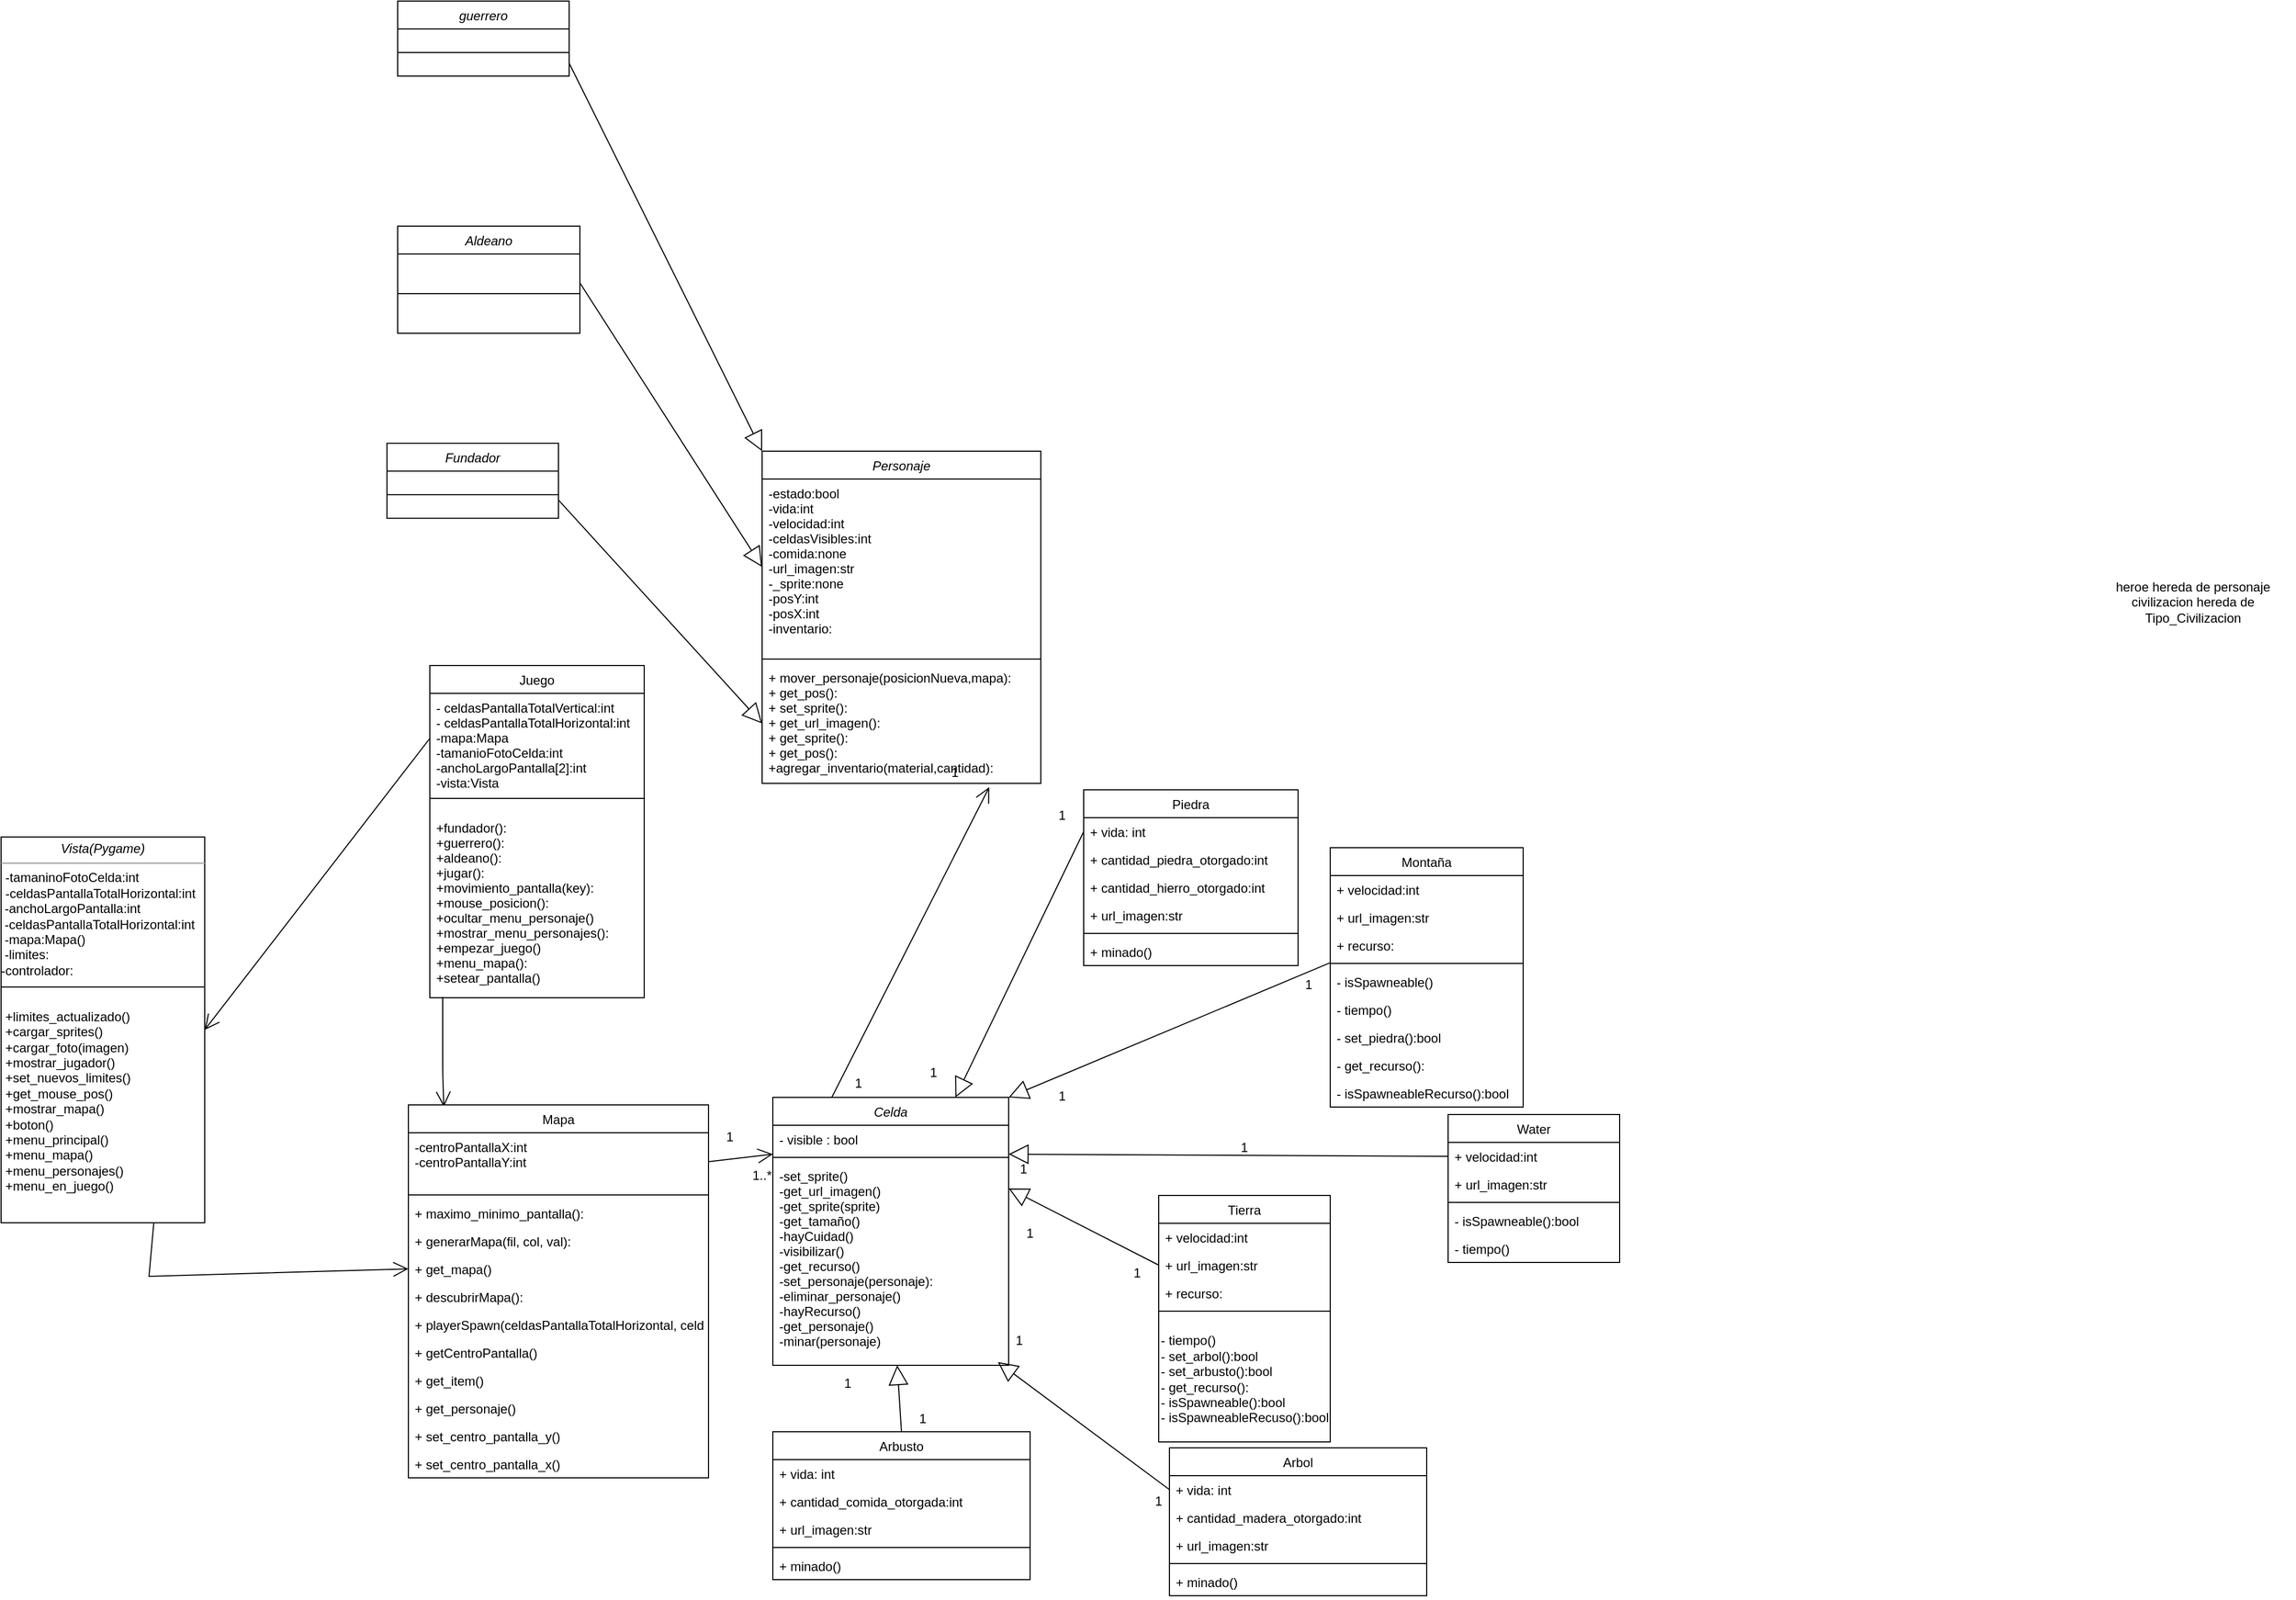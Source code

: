 <mxfile version="15.7.3" type="google"><diagram id="8JJDiIyHjLy-NNhQk0Iq" name="Page-1"><mxGraphModel dx="2563" dy="2133" grid="1" gridSize="10" guides="1" tooltips="1" connect="1" arrows="1" fold="1" page="1" pageScale="1" pageWidth="827" pageHeight="1169" math="0" shadow="0"><root><mxCell id="0"/><mxCell id="1" parent="0"/><mxCell id="Bsz2mE-iyqByEWqwgXkS-1" value="Juego" style="swimlane;fontStyle=0;align=center;verticalAlign=top;childLayout=stackLayout;horizontal=1;startSize=26;horizontalStack=0;resizeParent=1;resizeParentMax=0;resizeLast=0;collapsible=1;marginBottom=0;" parent="1" vertex="1"><mxGeometry x="-160" y="-10" width="200" height="310" as="geometry"/></mxCell><mxCell id="Bsz2mE-iyqByEWqwgXkS-2" value="- celdasPantallaTotalVertical:int&#10;- celdasPantallaTotalHorizontal:int&#10;-mapa:Mapa&#10;-tamanioFotoCelda:int&#10;-anchoLargoPantalla[2]:int&#10;-vista:Vista" style="text;strokeColor=none;fillColor=none;align=left;verticalAlign=top;spacingLeft=4;spacingRight=4;overflow=hidden;rotatable=0;points=[[0,0.5],[1,0.5]];portConstraint=eastwest;" parent="Bsz2mE-iyqByEWqwgXkS-1" vertex="1"><mxGeometry y="26" width="200" height="84" as="geometry"/></mxCell><mxCell id="Bsz2mE-iyqByEWqwgXkS-3" value="" style="line;strokeWidth=1;fillColor=none;align=left;verticalAlign=middle;spacingTop=-1;spacingLeft=3;spacingRight=3;rotatable=0;labelPosition=right;points=[];portConstraint=eastwest;" parent="Bsz2mE-iyqByEWqwgXkS-1" vertex="1"><mxGeometry y="110" width="200" height="28" as="geometry"/></mxCell><mxCell id="hgt76sWnVwrx15BT-1CC-37" value="+fundador():&#10;+guerrero():&#10;+aldeano():&#10;+jugar():&#10;+movimiento_pantalla(key):&#10;+mouse_posicion():&#10;+ocultar_menu_personaje()&#10;+mostrar_menu_personajes():&#10;+empezar_juego()&#10;+menu_mapa():&#10;+setear_pantalla()&#10;" style="text;strokeColor=none;fillColor=none;align=left;verticalAlign=top;spacingLeft=4;spacingRight=4;overflow=hidden;rotatable=0;points=[[0,0.5],[1,0.5]];portConstraint=eastwest;" parent="Bsz2mE-iyqByEWqwgXkS-1" vertex="1"><mxGeometry y="138" width="200" height="172" as="geometry"/></mxCell><mxCell id="Bsz2mE-iyqByEWqwgXkS-30" value="heroe hereda de personaje&lt;br&gt;civilizacion hereda de Tipo_Civilizacion" style="text;html=1;strokeColor=none;fillColor=none;align=center;verticalAlign=middle;whiteSpace=wrap;rounded=0;rotation=0;" parent="1" vertex="1"><mxGeometry x="1389.77" y="-217.4" width="190.23" height="297.4" as="geometry"/></mxCell><mxCell id="Bsz2mE-iyqByEWqwgXkS-31" value="Celda" style="swimlane;fontStyle=2;align=center;verticalAlign=top;childLayout=stackLayout;horizontal=1;startSize=26;horizontalStack=0;resizeParent=1;resizeParentMax=0;resizeLast=0;collapsible=1;marginBottom=0;" parent="1" vertex="1"><mxGeometry x="160" y="393" width="220" height="250" as="geometry"/></mxCell><mxCell id="_lwzMiE8aVbPXO3ZBVne-28" value="- visible : bool" style="text;strokeColor=none;fillColor=none;align=left;verticalAlign=top;spacingLeft=4;spacingRight=4;overflow=hidden;rotatable=0;points=[[0,0.5],[1,0.5]];portConstraint=eastwest;" parent="Bsz2mE-iyqByEWqwgXkS-31" vertex="1"><mxGeometry y="26" width="220" height="26" as="geometry"/></mxCell><mxCell id="Bsz2mE-iyqByEWqwgXkS-33" value="" style="line;strokeWidth=1;fillColor=none;align=left;verticalAlign=middle;spacingTop=-1;spacingLeft=3;spacingRight=3;rotatable=0;labelPosition=right;points=[];portConstraint=eastwest;" parent="Bsz2mE-iyqByEWqwgXkS-31" vertex="1"><mxGeometry y="52" width="220" height="8" as="geometry"/></mxCell><mxCell id="_lwzMiE8aVbPXO3ZBVne-5" value="-set_sprite()&#10;-get_url_imagen()&#10;-get_sprite(sprite)&#10;-get_tamaño()&#10;-hayCuidad()&#10;-visibilizar()&#10;-get_recurso()&#10;-set_personaje(personaje):&#10;-eliminar_personaje()&#10;-hayRecurso()&#10;-get_personaje()&#10;-minar(personaje)" style="text;strokeColor=none;fillColor=none;align=left;verticalAlign=top;spacingLeft=4;spacingRight=4;overflow=hidden;rotatable=0;points=[[0,0.5],[1,0.5]];portConstraint=eastwest;" parent="Bsz2mE-iyqByEWqwgXkS-31" vertex="1"><mxGeometry y="60" width="220" height="190" as="geometry"/></mxCell><mxCell id="rQCdPEI0_QHbPo6-V2n5-1" value="" style="endArrow=block;endSize=16;endFill=0;html=1;exitX=0;exitY=0.5;exitDx=0;exitDy=0;" parent="1" source="Bsz2mE-iyqByEWqwgXkS-36" target="Bsz2mE-iyqByEWqwgXkS-31" edge="1"><mxGeometry x="-1" y="-162" width="160" relative="1" as="geometry"><mxPoint x="410" y="312" as="sourcePoint"/><mxPoint x="570" y="312" as="targetPoint"/><mxPoint x="-150" y="-102" as="offset"/></mxGeometry></mxCell><mxCell id="rQCdPEI0_QHbPo6-V2n5-2" value="" style="endArrow=block;endSize=16;endFill=0;html=1;entryX=1;entryY=0.5;entryDx=0;entryDy=0;exitX=0;exitY=0.5;exitDx=0;exitDy=0;" parent="1" source="Bsz2mE-iyqByEWqwgXkS-41" edge="1"><mxGeometry x="-1" y="-162" width="160" relative="1" as="geometry"><mxPoint x="650.0" y="299.0" as="sourcePoint"/><mxPoint x="380" y="446" as="targetPoint"/><mxPoint x="-150" y="-102" as="offset"/></mxGeometry></mxCell><mxCell id="rQCdPEI0_QHbPo6-V2n5-3" value="" style="endArrow=block;endSize=16;endFill=0;html=1;entryX=1;entryY=0.5;entryDx=0;entryDy=0;exitX=0;exitY=0.5;exitDx=0;exitDy=0;" parent="1" source="Bsz2mE-iyqByEWqwgXkS-45" edge="1"><mxGeometry x="-1" y="-162" width="160" relative="1" as="geometry"><mxPoint x="660.0" y="309.0" as="sourcePoint"/><mxPoint x="380" y="478" as="targetPoint"/><mxPoint x="-150" y="-102" as="offset"/></mxGeometry></mxCell><mxCell id="rQCdPEI0_QHbPo6-V2n5-5" value="guerrero" style="swimlane;fontStyle=2;align=center;verticalAlign=top;childLayout=stackLayout;horizontal=1;startSize=26;horizontalStack=0;resizeParent=1;resizeParentMax=0;resizeLast=0;collapsible=1;marginBottom=0;" parent="1" vertex="1"><mxGeometry x="-190" y="-630" width="160" height="70" as="geometry"/></mxCell><mxCell id="rQCdPEI0_QHbPo6-V2n5-7" value="" style="line;strokeWidth=1;fillColor=none;align=left;verticalAlign=middle;spacingTop=-1;spacingLeft=3;spacingRight=3;rotatable=0;labelPosition=right;points=[];portConstraint=eastwest;" parent="rQCdPEI0_QHbPo6-V2n5-5" vertex="1"><mxGeometry y="26" width="160" height="44" as="geometry"/></mxCell><mxCell id="rQCdPEI0_QHbPo6-V2n5-9" value="Aldeano" style="swimlane;fontStyle=2;align=center;verticalAlign=top;childLayout=stackLayout;horizontal=1;startSize=26;horizontalStack=0;resizeParent=1;resizeParentMax=0;resizeLast=0;collapsible=1;marginBottom=0;" parent="1" vertex="1"><mxGeometry x="-190" y="-420" width="170" height="100" as="geometry"/></mxCell><mxCell id="rQCdPEI0_QHbPo6-V2n5-11" value="" style="line;strokeWidth=1;fillColor=none;align=left;verticalAlign=middle;spacingTop=-1;spacingLeft=3;spacingRight=3;rotatable=0;labelPosition=right;points=[];portConstraint=eastwest;" parent="rQCdPEI0_QHbPo6-V2n5-9" vertex="1"><mxGeometry y="26" width="170" height="74" as="geometry"/></mxCell><mxCell id="rQCdPEI0_QHbPo6-V2n5-13" value="Fundador" style="swimlane;fontStyle=2;align=center;verticalAlign=top;childLayout=stackLayout;horizontal=1;startSize=26;horizontalStack=0;resizeParent=1;resizeParentMax=0;resizeLast=0;collapsible=1;marginBottom=0;" parent="1" vertex="1"><mxGeometry x="-200" y="-217.4" width="160" height="70" as="geometry"/></mxCell><mxCell id="rQCdPEI0_QHbPo6-V2n5-15" value="" style="line;strokeWidth=1;fillColor=none;align=left;verticalAlign=middle;spacingTop=-1;spacingLeft=3;spacingRight=3;rotatable=0;labelPosition=right;points=[];portConstraint=eastwest;" parent="rQCdPEI0_QHbPo6-V2n5-13" vertex="1"><mxGeometry y="26" width="160" height="44" as="geometry"/></mxCell><mxCell id="rQCdPEI0_QHbPo6-V2n5-17" value="" style="endArrow=block;endSize=16;endFill=0;html=1;entryX=0;entryY=0;entryDx=0;entryDy=0;exitX=1;exitY=0.5;exitDx=0;exitDy=0;" parent="1" target="Bsz2mE-iyqByEWqwgXkS-21" edge="1"><mxGeometry x="-1" y="-162" width="160" relative="1" as="geometry"><mxPoint x="-30" y="-572" as="sourcePoint"/><mxPoint x="40" y="-267.72" as="targetPoint"/><mxPoint x="-150" y="-102" as="offset"/></mxGeometry></mxCell><mxCell id="rQCdPEI0_QHbPo6-V2n5-18" value="" style="endArrow=block;endSize=16;endFill=0;html=1;entryX=0;entryY=0.5;entryDx=0;entryDy=0;exitX=1;exitY=0.5;exitDx=0;exitDy=0;" parent="1" target="Bsz2mE-iyqByEWqwgXkS-22" edge="1"><mxGeometry x="-1" y="-162" width="160" relative="1" as="geometry"><mxPoint x="-20" y="-367.0" as="sourcePoint"/><mxPoint x="50" y="-37.72" as="targetPoint"/><mxPoint x="-150" y="-102" as="offset"/></mxGeometry></mxCell><mxCell id="rQCdPEI0_QHbPo6-V2n5-19" value="" style="endArrow=block;endSize=16;endFill=0;html=1;entryX=0;entryY=0.5;entryDx=0;entryDy=0;exitX=1;exitY=0.5;exitDx=0;exitDy=0;" parent="1" target="Bsz2mE-iyqByEWqwgXkS-24" edge="1"><mxGeometry x="-1" y="-162" width="160" relative="1" as="geometry"><mxPoint x="-40" y="-164.4" as="sourcePoint"/><mxPoint x="-10" y="42.28" as="targetPoint"/><mxPoint x="-150" y="-102" as="offset"/></mxGeometry></mxCell><mxCell id="rQCdPEI0_QHbPo6-V2n5-36" value="" style="endArrow=open;endFill=1;endSize=12;html=1;entryX=0;entryY=0.5;entryDx=0;entryDy=0;exitX=1;exitY=0.5;exitDx=0;exitDy=0;" parent="1" source="Bsz2mE-iyqByEWqwgXkS-10" edge="1"><mxGeometry width="160" relative="1" as="geometry"><mxPoint x="410" y="570.5" as="sourcePoint"/><mxPoint x="160" y="446" as="targetPoint"/><Array as="points"/></mxGeometry></mxCell><mxCell id="hgt76sWnVwrx15BT-1CC-1" value="Arbol" style="swimlane;fontStyle=0;align=center;verticalAlign=top;childLayout=stackLayout;horizontal=1;startSize=26;horizontalStack=0;resizeParent=1;resizeParentMax=0;resizeLast=0;collapsible=1;marginBottom=0;" parent="1" vertex="1"><mxGeometry x="530" y="720" width="240" height="138" as="geometry"/></mxCell><mxCell id="hgt76sWnVwrx15BT-1CC-2" value="+ vida: int &#10;" style="text;strokeColor=none;fillColor=none;align=left;verticalAlign=top;spacingLeft=4;spacingRight=4;overflow=hidden;rotatable=0;points=[[0,0.5],[1,0.5]];portConstraint=eastwest;" parent="hgt76sWnVwrx15BT-1CC-1" vertex="1"><mxGeometry y="26" width="240" height="26" as="geometry"/></mxCell><mxCell id="Gjo76JLCiNaHRcwhv8Ey-14" value="+ cantidad_madera_otorgado:int&#10;" style="text;strokeColor=none;fillColor=none;align=left;verticalAlign=top;spacingLeft=4;spacingRight=4;overflow=hidden;rotatable=0;points=[[0,0.5],[1,0.5]];portConstraint=eastwest;" parent="hgt76sWnVwrx15BT-1CC-1" vertex="1"><mxGeometry y="52" width="240" height="26" as="geometry"/></mxCell><mxCell id="BMXEYmr8GAR5Oj0dmpGZ-5" value="+ url_imagen:str" style="text;strokeColor=none;fillColor=none;align=left;verticalAlign=top;spacingLeft=4;spacingRight=4;overflow=hidden;rotatable=0;points=[[0,0.5],[1,0.5]];portConstraint=eastwest;" parent="hgt76sWnVwrx15BT-1CC-1" vertex="1"><mxGeometry y="78" width="240" height="26" as="geometry"/></mxCell><mxCell id="hgt76sWnVwrx15BT-1CC-3" value="" style="line;strokeWidth=1;fillColor=none;align=left;verticalAlign=middle;spacingTop=-1;spacingLeft=3;spacingRight=3;rotatable=0;labelPosition=right;points=[];portConstraint=eastwest;" parent="hgt76sWnVwrx15BT-1CC-1" vertex="1"><mxGeometry y="104" width="240" height="8" as="geometry"/></mxCell><mxCell id="hgt76sWnVwrx15BT-1CC-4" value="+ minado()" style="text;strokeColor=none;fillColor=none;align=left;verticalAlign=top;spacingLeft=4;spacingRight=4;overflow=hidden;rotatable=0;points=[[0,0.5],[1,0.5]];portConstraint=eastwest;" parent="hgt76sWnVwrx15BT-1CC-1" vertex="1"><mxGeometry y="112" width="240" height="26" as="geometry"/></mxCell><mxCell id="hgt76sWnVwrx15BT-1CC-9" value="1" style="text;html=1;strokeColor=none;fillColor=none;align=center;verticalAlign=middle;whiteSpace=wrap;rounded=0;" parent="1" vertex="1"><mxGeometry x="100" y="420" width="40" height="20" as="geometry"/></mxCell><mxCell id="hgt76sWnVwrx15BT-1CC-10" value="1..*" style="text;html=1;strokeColor=none;fillColor=none;align=center;verticalAlign=middle;whiteSpace=wrap;rounded=0;" parent="1" vertex="1"><mxGeometry x="130" y="456" width="40" height="20" as="geometry"/></mxCell><mxCell id="hgt76sWnVwrx15BT-1CC-11" value="1" style="text;html=1;strokeColor=none;fillColor=none;align=center;verticalAlign=middle;whiteSpace=wrap;rounded=0;" parent="1" vertex="1"><mxGeometry x="480" y="547" width="40" height="20" as="geometry"/></mxCell><mxCell id="hgt76sWnVwrx15BT-1CC-12" value="1" style="text;html=1;strokeColor=none;fillColor=none;align=center;verticalAlign=middle;whiteSpace=wrap;rounded=0;" parent="1" vertex="1"><mxGeometry x="370" y="610" width="40" height="20" as="geometry"/></mxCell><mxCell id="hgt76sWnVwrx15BT-1CC-13" value="1" style="text;html=1;strokeColor=none;fillColor=none;align=center;verticalAlign=middle;whiteSpace=wrap;rounded=0;" parent="1" vertex="1"><mxGeometry x="374" y="450" width="40" height="20" as="geometry"/></mxCell><mxCell id="hgt76sWnVwrx15BT-1CC-14" value="1" style="text;html=1;strokeColor=none;fillColor=none;align=center;verticalAlign=middle;whiteSpace=wrap;rounded=0;" parent="1" vertex="1"><mxGeometry x="580" y="430" width="40" height="20" as="geometry"/></mxCell><mxCell id="hgt76sWnVwrx15BT-1CC-16" value="1" style="text;html=1;strokeColor=none;fillColor=none;align=center;verticalAlign=middle;whiteSpace=wrap;rounded=0;rotation=0;" parent="1" vertex="1"><mxGeometry x="290" y="360" width="40" height="20" as="geometry"/></mxCell><mxCell id="hgt76sWnVwrx15BT-1CC-17" value="1" style="text;html=1;strokeColor=none;fillColor=none;align=center;verticalAlign=middle;whiteSpace=wrap;rounded=0;" parent="1" vertex="1"><mxGeometry x="410" y="120" width="40" height="20" as="geometry"/></mxCell><mxCell id="hgt76sWnVwrx15BT-1CC-22" style="rounded=0;orthogonalLoop=1;jettySize=auto;html=1;exitX=0;exitY=0.5;exitDx=0;exitDy=0;endArrow=block;endFill=0;endSize=16;" parent="1" source="hgt76sWnVwrx15BT-1CC-2" edge="1"><mxGeometry relative="1" as="geometry"><mxPoint x="370" y="640" as="targetPoint"/></mxGeometry></mxCell><mxCell id="hgt76sWnVwrx15BT-1CC-23" value="1" style="text;html=1;strokeColor=none;fillColor=none;align=center;verticalAlign=middle;whiteSpace=wrap;rounded=0;" parent="1" vertex="1"><mxGeometry x="380" y="510" width="40" height="20" as="geometry"/></mxCell><mxCell id="hgt76sWnVwrx15BT-1CC-24" value="1" style="text;html=1;strokeColor=none;fillColor=none;align=center;verticalAlign=middle;whiteSpace=wrap;rounded=0;" parent="1" vertex="1"><mxGeometry x="500" y="760" width="40" height="20" as="geometry"/></mxCell><mxCell id="_lwzMiE8aVbPXO3ZBVne-7" value="Arbusto" style="swimlane;fontStyle=0;align=center;verticalAlign=top;childLayout=stackLayout;horizontal=1;startSize=26;horizontalStack=0;resizeParent=1;resizeParentMax=0;resizeLast=0;collapsible=1;marginBottom=0;" parent="1" vertex="1"><mxGeometry x="160" y="705" width="240" height="138" as="geometry"/></mxCell><mxCell id="_lwzMiE8aVbPXO3ZBVne-8" value="+ vida: int &#10;" style="text;strokeColor=none;fillColor=none;align=left;verticalAlign=top;spacingLeft=4;spacingRight=4;overflow=hidden;rotatable=0;points=[[0,0.5],[1,0.5]];portConstraint=eastwest;" parent="_lwzMiE8aVbPXO3ZBVne-7" vertex="1"><mxGeometry y="26" width="240" height="26" as="geometry"/></mxCell><mxCell id="Gjo76JLCiNaHRcwhv8Ey-13" value="+ cantidad_comida_otorgada:int&#10;" style="text;strokeColor=none;fillColor=none;align=left;verticalAlign=top;spacingLeft=4;spacingRight=4;overflow=hidden;rotatable=0;points=[[0,0.5],[1,0.5]];portConstraint=eastwest;" parent="_lwzMiE8aVbPXO3ZBVne-7" vertex="1"><mxGeometry y="52" width="240" height="26" as="geometry"/></mxCell><mxCell id="_lwzMiE8aVbPXO3ZBVne-13" value="+ url_imagen:str" style="text;strokeColor=none;fillColor=none;align=left;verticalAlign=top;spacingLeft=4;spacingRight=4;overflow=hidden;rotatable=0;points=[[0,0.5],[1,0.5]];portConstraint=eastwest;" parent="_lwzMiE8aVbPXO3ZBVne-7" vertex="1"><mxGeometry y="78" width="240" height="26" as="geometry"/></mxCell><mxCell id="_lwzMiE8aVbPXO3ZBVne-11" value="" style="line;strokeWidth=1;fillColor=none;align=left;verticalAlign=middle;spacingTop=-1;spacingLeft=3;spacingRight=3;rotatable=0;labelPosition=right;points=[];portConstraint=eastwest;" parent="_lwzMiE8aVbPXO3ZBVne-7" vertex="1"><mxGeometry y="104" width="240" height="8" as="geometry"/></mxCell><mxCell id="_lwzMiE8aVbPXO3ZBVne-12" value="+ minado()" style="text;strokeColor=none;fillColor=none;align=left;verticalAlign=top;spacingLeft=4;spacingRight=4;overflow=hidden;rotatable=0;points=[[0,0.5],[1,0.5]];portConstraint=eastwest;" parent="_lwzMiE8aVbPXO3ZBVne-7" vertex="1"><mxGeometry y="112" width="240" height="26" as="geometry"/></mxCell><mxCell id="_lwzMiE8aVbPXO3ZBVne-14" style="rounded=0;orthogonalLoop=1;jettySize=auto;html=1;exitX=0.5;exitY=0;exitDx=0;exitDy=0;endArrow=block;endFill=0;endSize=16;" parent="1" source="_lwzMiE8aVbPXO3ZBVne-7" target="_lwzMiE8aVbPXO3ZBVne-5" edge="1"><mxGeometry relative="1" as="geometry"><mxPoint x="460" y="732" as="sourcePoint"/><mxPoint x="264.94" y="643.32" as="targetPoint"/></mxGeometry></mxCell><mxCell id="_lwzMiE8aVbPXO3ZBVne-15" value="1" style="text;html=1;strokeColor=none;fillColor=none;align=center;verticalAlign=middle;whiteSpace=wrap;rounded=0;" parent="1" vertex="1"><mxGeometry x="280" y="683" width="40" height="20" as="geometry"/></mxCell><mxCell id="_lwzMiE8aVbPXO3ZBVne-16" value="1" style="text;html=1;strokeColor=none;fillColor=none;align=center;verticalAlign=middle;whiteSpace=wrap;rounded=0;" parent="1" vertex="1"><mxGeometry x="210" y="650" width="40" height="20" as="geometry"/></mxCell><mxCell id="2LC0q7_5kixP2BuEBBZu-1" value="&lt;p style=&quot;margin: 0px ; margin-top: 4px ; text-align: center&quot;&gt;&lt;i&gt;Vista(Pygame)&lt;/i&gt;&lt;/p&gt;&lt;hr size=&quot;1&quot;&gt;&lt;p style=&quot;margin: 0px ; margin-left: 4px&quot;&gt;&lt;span&gt;-tamaninoFotoCelda:int&lt;/span&gt;&lt;br&gt;&lt;/p&gt;&lt;p style=&quot;margin: 0px ; margin-left: 4px&quot;&gt;&lt;/p&gt;&lt;p style=&quot;margin: 0px ; margin-left: 4px&quot;&gt;-celdasPantallaTotalHorizontal:int&lt;/p&gt;&amp;nbsp;-anchoLargoPantalla:int&amp;nbsp;&lt;br&gt;&amp;nbsp;-celdasPantallaTotalHorizontal:int&lt;br&gt;&amp;nbsp;-mapa:Mapa()&lt;br&gt;&amp;nbsp;-limites:&lt;br&gt;-controlador:&lt;br&gt;&lt;p style=&quot;margin: 0px ; margin-left: 4px&quot;&gt;&lt;br&gt;&lt;/p&gt;&lt;p style=&quot;margin: 0px ; margin-left: 4px&quot;&gt;&lt;br&gt;&lt;/p&gt;&lt;p style=&quot;margin: 0px ; margin-left: 4px&quot;&gt;+limites_actualizado()&lt;/p&gt;&lt;p style=&quot;margin: 0px ; margin-left: 4px&quot;&gt;+cargar_sprites()&lt;/p&gt;&lt;p style=&quot;margin: 0px ; margin-left: 4px&quot;&gt;+cargar_foto(imagen)&lt;/p&gt;&lt;p style=&quot;margin: 0px ; margin-left: 4px&quot;&gt;+mostrar_jugador()&lt;/p&gt;&lt;p style=&quot;margin: 0px ; margin-left: 4px&quot;&gt;+set_nuevos_limites()&lt;/p&gt;&lt;p style=&quot;margin: 0px ; margin-left: 4px&quot;&gt;+get_mouse_pos()&lt;/p&gt;&lt;p style=&quot;margin: 0px ; margin-left: 4px&quot;&gt;+mostrar_mapa()&lt;/p&gt;&lt;p style=&quot;margin: 0px ; margin-left: 4px&quot;&gt;+boton()&lt;/p&gt;&lt;p style=&quot;margin: 0px ; margin-left: 4px&quot;&gt;+menu_principal()&lt;/p&gt;&lt;p style=&quot;margin: 0px ; margin-left: 4px&quot;&gt;+menu_mapa()&lt;/p&gt;&lt;p style=&quot;margin: 0px ; margin-left: 4px&quot;&gt;+menu_personajes()&lt;/p&gt;&lt;p style=&quot;margin: 0px ; margin-left: 4px&quot;&gt;+menu_en_juego()&lt;/p&gt;&lt;p style=&quot;margin: 0px ; margin-left: 4px&quot;&gt;&lt;br&gt;&lt;/p&gt;" style="verticalAlign=top;align=left;overflow=fill;fontSize=12;fontFamily=Helvetica;html=1;" parent="1" vertex="1"><mxGeometry x="-560" y="150" width="190" height="360" as="geometry"/></mxCell><mxCell id="2LC0q7_5kixP2BuEBBZu-6" value="" style="endArrow=open;endFill=1;endSize=12;html=1;exitX=0.06;exitY=0.996;exitDx=0;exitDy=0;exitPerimeter=0;entryX=0.118;entryY=0.005;entryDx=0;entryDy=0;entryPerimeter=0;" parent="1" source="hgt76sWnVwrx15BT-1CC-37" target="Bsz2mE-iyqByEWqwgXkS-9" edge="1"><mxGeometry width="160" relative="1" as="geometry"><mxPoint x="-90" y="410" as="sourcePoint"/><mxPoint x="50" y="370" as="targetPoint"/><Array as="points"><mxPoint x="-148" y="340"/><mxPoint x="-148" y="370"/></Array></mxGeometry></mxCell><mxCell id="2LC0q7_5kixP2BuEBBZu-8" value="" style="endArrow=open;endFill=1;endSize=12;html=1;rounded=0;entryX=0;entryY=0.5;entryDx=0;entryDy=0;exitX=0.75;exitY=1;exitDx=0;exitDy=0;" parent="1" source="2LC0q7_5kixP2BuEBBZu-1" target="_lwzMiE8aVbPXO3ZBVne-4" edge="1"><mxGeometry width="160" relative="1" as="geometry"><mxPoint x="-300" y="505.57" as="sourcePoint"/><mxPoint x="-140" y="505.57" as="targetPoint"/><Array as="points"><mxPoint x="-422" y="560"/></Array></mxGeometry></mxCell><mxCell id="2LC0q7_5kixP2BuEBBZu-9" value="" style="endArrow=open;endFill=1;endSize=12;html=1;rounded=0;entryX=1;entryY=0.5;entryDx=0;entryDy=0;exitX=0;exitY=0.5;exitDx=0;exitDy=0;" parent="1" source="Bsz2mE-iyqByEWqwgXkS-2" target="2LC0q7_5kixP2BuEBBZu-1" edge="1"><mxGeometry width="160" relative="1" as="geometry"><mxPoint x="-270" y="330" as="sourcePoint"/><mxPoint x="-110" y="330" as="targetPoint"/></mxGeometry></mxCell><mxCell id="6xVk7G8SpVwZ4tFir-iG-1" value="" style="line;strokeWidth=1;fillColor=none;align=left;verticalAlign=middle;spacingTop=-1;spacingLeft=3;spacingRight=3;rotatable=0;labelPosition=right;points=[];portConstraint=eastwest;" parent="1" vertex="1"><mxGeometry x="-560" y="250" width="190" height="80" as="geometry"/></mxCell><mxCell id="Gjo76JLCiNaHRcwhv8Ey-3" value="" style="endArrow=block;endSize=16;endFill=0;html=1;entryX=1;entryY=0;entryDx=0;entryDy=0;exitX=-0.003;exitY=1.138;exitDx=0;exitDy=0;exitPerimeter=0;" parent="1" source="Gjo76JLCiNaHRcwhv8Ey-16" target="Bsz2mE-iyqByEWqwgXkS-31" edge="1"><mxGeometry x="-1" y="-162" width="160" relative="1" as="geometry"><mxPoint x="450.0" y="239" as="sourcePoint"/><mxPoint x="390.0" y="441.5" as="targetPoint"/><mxPoint x="-150" y="-102" as="offset"/></mxGeometry></mxCell><mxCell id="Gjo76JLCiNaHRcwhv8Ey-5" value="1" style="text;html=1;strokeColor=none;fillColor=none;align=center;verticalAlign=middle;whiteSpace=wrap;rounded=0;rotation=0;" parent="1" vertex="1"><mxGeometry x="410" y="382" width="40" height="20" as="geometry"/></mxCell><mxCell id="Gjo76JLCiNaHRcwhv8Ey-6" value="1" style="text;html=1;strokeColor=none;fillColor=none;align=center;verticalAlign=middle;whiteSpace=wrap;rounded=0;rotation=0;" parent="1" vertex="1"><mxGeometry x="640" y="278" width="40" height="20" as="geometry"/></mxCell><mxCell id="Bsz2mE-iyqByEWqwgXkS-35" value="Piedra" style="swimlane;fontStyle=0;align=center;verticalAlign=top;childLayout=stackLayout;horizontal=1;startSize=26;horizontalStack=0;resizeParent=1;resizeParentMax=0;resizeLast=0;collapsible=1;marginBottom=0;" parent="1" vertex="1"><mxGeometry x="450" y="106" width="200" height="164" as="geometry"/></mxCell><mxCell id="Bsz2mE-iyqByEWqwgXkS-36" value="+ vida: int &#10;" style="text;strokeColor=none;fillColor=none;align=left;verticalAlign=top;spacingLeft=4;spacingRight=4;overflow=hidden;rotatable=0;points=[[0,0.5],[1,0.5]];portConstraint=eastwest;" parent="Bsz2mE-iyqByEWqwgXkS-35" vertex="1"><mxGeometry y="26" width="200" height="26" as="geometry"/></mxCell><mxCell id="_lwzMiE8aVbPXO3ZBVne-50" value="+ cantidad_piedra_otorgado:int" style="text;strokeColor=none;fillColor=none;align=left;verticalAlign=top;spacingLeft=4;spacingRight=4;overflow=hidden;rotatable=0;points=[[0,0.5],[1,0.5]];portConstraint=eastwest;" parent="Bsz2mE-iyqByEWqwgXkS-35" vertex="1"><mxGeometry y="52" width="200" height="26" as="geometry"/></mxCell><mxCell id="Gjo76JLCiNaHRcwhv8Ey-15" value="+ cantidad_hierro_otorgado:int" style="text;strokeColor=none;fillColor=none;align=left;verticalAlign=top;spacingLeft=4;spacingRight=4;overflow=hidden;rotatable=0;points=[[0,0.5],[1,0.5]];portConstraint=eastwest;" parent="Bsz2mE-iyqByEWqwgXkS-35" vertex="1"><mxGeometry y="78" width="200" height="26" as="geometry"/></mxCell><mxCell id="BMXEYmr8GAR5Oj0dmpGZ-6" value="+ url_imagen:str" style="text;strokeColor=none;fillColor=none;align=left;verticalAlign=top;spacingLeft=4;spacingRight=4;overflow=hidden;rotatable=0;points=[[0,0.5],[1,0.5]];portConstraint=eastwest;" parent="Bsz2mE-iyqByEWqwgXkS-35" vertex="1"><mxGeometry y="104" width="200" height="26" as="geometry"/></mxCell><mxCell id="Bsz2mE-iyqByEWqwgXkS-37" value="" style="line;strokeWidth=1;fillColor=none;align=left;verticalAlign=middle;spacingTop=-1;spacingLeft=3;spacingRight=3;rotatable=0;labelPosition=right;points=[];portConstraint=eastwest;" parent="Bsz2mE-iyqByEWqwgXkS-35" vertex="1"><mxGeometry y="130" width="200" height="8" as="geometry"/></mxCell><mxCell id="Bsz2mE-iyqByEWqwgXkS-38" value="+ minado()" style="text;strokeColor=none;fillColor=none;align=left;verticalAlign=top;spacingLeft=4;spacingRight=4;overflow=hidden;rotatable=0;points=[[0,0.5],[1,0.5]];portConstraint=eastwest;" parent="Bsz2mE-iyqByEWqwgXkS-35" vertex="1"><mxGeometry y="138" width="200" height="26" as="geometry"/></mxCell><mxCell id="Bsz2mE-iyqByEWqwgXkS-40" value="Water" style="swimlane;fontStyle=0;align=center;verticalAlign=top;childLayout=stackLayout;horizontal=1;startSize=26;horizontalStack=0;resizeParent=1;resizeParentMax=0;resizeLast=0;collapsible=1;marginBottom=0;" parent="1" vertex="1"><mxGeometry x="790" y="409" width="160" height="138" as="geometry"/></mxCell><mxCell id="Bsz2mE-iyqByEWqwgXkS-41" value="+ velocidad:int" style="text;strokeColor=none;fillColor=none;align=left;verticalAlign=top;spacingLeft=4;spacingRight=4;overflow=hidden;rotatable=0;points=[[0,0.5],[1,0.5]];portConstraint=eastwest;" parent="Bsz2mE-iyqByEWqwgXkS-40" vertex="1"><mxGeometry y="26" width="160" height="26" as="geometry"/></mxCell><mxCell id="Gjo76JLCiNaHRcwhv8Ey-1" value="+ url_imagen:str" style="text;strokeColor=none;fillColor=none;align=left;verticalAlign=top;spacingLeft=4;spacingRight=4;overflow=hidden;rotatable=0;points=[[0,0.5],[1,0.5]];portConstraint=eastwest;" parent="Bsz2mE-iyqByEWqwgXkS-40" vertex="1"><mxGeometry y="52" width="160" height="26" as="geometry"/></mxCell><mxCell id="Bsz2mE-iyqByEWqwgXkS-42" value="" style="line;strokeWidth=1;fillColor=none;align=left;verticalAlign=middle;spacingTop=-1;spacingLeft=3;spacingRight=3;rotatable=0;labelPosition=right;points=[];portConstraint=eastwest;" parent="Bsz2mE-iyqByEWqwgXkS-40" vertex="1"><mxGeometry y="78" width="160" height="8" as="geometry"/></mxCell><mxCell id="Gjo76JLCiNaHRcwhv8Ey-8" value="- isSpawneable():bool" style="text;strokeColor=none;fillColor=none;align=left;verticalAlign=top;spacingLeft=4;spacingRight=4;overflow=hidden;rotatable=0;points=[[0,0.5],[1,0.5]];portConstraint=eastwest;" parent="Bsz2mE-iyqByEWqwgXkS-40" vertex="1"><mxGeometry y="86" width="160" height="26" as="geometry"/></mxCell><mxCell id="Gjo76JLCiNaHRcwhv8Ey-9" value="- tiempo()" style="text;strokeColor=none;fillColor=none;align=left;verticalAlign=top;spacingLeft=4;spacingRight=4;overflow=hidden;rotatable=0;points=[[0,0.5],[1,0.5]];portConstraint=eastwest;" parent="Bsz2mE-iyqByEWqwgXkS-40" vertex="1"><mxGeometry y="112" width="160" height="26" as="geometry"/></mxCell><mxCell id="Bsz2mE-iyqByEWqwgXkS-44" value="Tierra" style="swimlane;fontStyle=0;align=center;verticalAlign=top;childLayout=stackLayout;horizontal=1;startSize=26;horizontalStack=0;resizeParent=1;resizeParentMax=0;resizeLast=0;collapsible=1;marginBottom=0;" parent="1" vertex="1"><mxGeometry x="520" y="484.5" width="160" height="230" as="geometry"/></mxCell><mxCell id="Gjo76JLCiNaHRcwhv8Ey-7" value="+ velocidad:int" style="text;strokeColor=none;fillColor=none;align=left;verticalAlign=top;spacingLeft=4;spacingRight=4;overflow=hidden;rotatable=0;points=[[0,0.5],[1,0.5]];portConstraint=eastwest;" parent="Bsz2mE-iyqByEWqwgXkS-44" vertex="1"><mxGeometry y="26" width="160" height="26" as="geometry"/></mxCell><mxCell id="Bsz2mE-iyqByEWqwgXkS-45" value="+ url_imagen:str" style="text;strokeColor=none;fillColor=none;align=left;verticalAlign=top;spacingLeft=4;spacingRight=4;overflow=hidden;rotatable=0;points=[[0,0.5],[1,0.5]];portConstraint=eastwest;" parent="Bsz2mE-iyqByEWqwgXkS-44" vertex="1"><mxGeometry y="52" width="160" height="26" as="geometry"/></mxCell><mxCell id="Gjo76JLCiNaHRcwhv8Ey-12" value="+ recurso:" style="text;strokeColor=none;fillColor=none;align=left;verticalAlign=top;spacingLeft=4;spacingRight=4;overflow=hidden;rotatable=0;points=[[0,0.5],[1,0.5]];portConstraint=eastwest;" parent="Bsz2mE-iyqByEWqwgXkS-44" vertex="1"><mxGeometry y="78" width="160" height="26" as="geometry"/></mxCell><mxCell id="Bsz2mE-iyqByEWqwgXkS-46" value="" style="line;strokeWidth=1;fillColor=none;align=left;verticalAlign=middle;spacingTop=-1;spacingLeft=3;spacingRight=3;rotatable=0;labelPosition=right;points=[];portConstraint=eastwest;" parent="Bsz2mE-iyqByEWqwgXkS-44" vertex="1"><mxGeometry y="104" width="160" height="8" as="geometry"/></mxCell><mxCell id="2LC0q7_5kixP2BuEBBZu-2" value="&lt;span&gt;- tiempo()&lt;br&gt;&lt;/span&gt;&lt;span&gt;- set_arbol():bool&lt;br&gt;- set_arbusto():bool&lt;br&gt;- get_recurso():&lt;br&gt;- isSpawneable():bool&lt;br&gt;- isSpawneableRecuso():bool&lt;br&gt;&lt;/span&gt;" style="text;html=1;strokeColor=none;fillColor=none;align=left;verticalAlign=middle;whiteSpace=wrap;rounded=0;" parent="Bsz2mE-iyqByEWqwgXkS-44" vertex="1"><mxGeometry y="112" width="160" height="118" as="geometry"/></mxCell><mxCell id="Bsz2mE-iyqByEWqwgXkS-21" value="Personaje" style="swimlane;fontStyle=2;align=center;verticalAlign=top;childLayout=stackLayout;horizontal=1;startSize=26;horizontalStack=0;resizeParent=1;resizeParentMax=0;resizeLast=0;collapsible=1;marginBottom=0;" parent="1" vertex="1"><mxGeometry x="150" y="-210" width="260" height="310" as="geometry"/></mxCell><mxCell id="Bsz2mE-iyqByEWqwgXkS-22" value="-estado:bool&#10;-vida:int&#10;-velocidad:int&#10;-celdasVisibles:int&#10;-comida:none&#10;-url_imagen:str&#10;-_sprite:none&#10;-posY:int&#10;-posX:int&#10;-inventario:" style="text;strokeColor=none;fillColor=none;align=left;verticalAlign=top;spacingLeft=4;spacingRight=4;overflow=hidden;rotatable=0;points=[[0,0.5],[1,0.5]];portConstraint=eastwest;" parent="Bsz2mE-iyqByEWqwgXkS-21" vertex="1"><mxGeometry y="26" width="260" height="164" as="geometry"/></mxCell><mxCell id="Bsz2mE-iyqByEWqwgXkS-23" value="" style="line;strokeWidth=1;fillColor=none;align=left;verticalAlign=middle;spacingTop=-1;spacingLeft=3;spacingRight=3;rotatable=0;labelPosition=right;points=[];portConstraint=eastwest;" parent="Bsz2mE-iyqByEWqwgXkS-21" vertex="1"><mxGeometry y="190" width="260" height="8" as="geometry"/></mxCell><mxCell id="Bsz2mE-iyqByEWqwgXkS-24" value="+ mover_personaje(posicionNueva,mapa):&#10;+ get_pos():&#10;+ set_sprite():&#10;+ get_url_imagen():&#10;+ get_sprite():&#10;+ get_pos():&#10;+agregar_inventario(material,cantidad):" style="text;strokeColor=none;fillColor=none;align=left;verticalAlign=top;spacingLeft=4;spacingRight=4;overflow=hidden;rotatable=0;points=[[0,0.5],[1,0.5]];portConstraint=eastwest;" parent="Bsz2mE-iyqByEWqwgXkS-21" vertex="1"><mxGeometry y="198" width="260" height="112" as="geometry"/></mxCell><mxCell id="_lwzMiE8aVbPXO3ZBVne-24" value="Montaña" style="swimlane;fontStyle=0;align=center;verticalAlign=top;childLayout=stackLayout;horizontal=1;startSize=26;horizontalStack=0;resizeParent=1;resizeParentMax=0;resizeLast=0;collapsible=1;marginBottom=0;" parent="1" vertex="1"><mxGeometry x="680" y="160" width="180" height="242" as="geometry"/></mxCell><mxCell id="Gjo76JLCiNaHRcwhv8Ey-2" value="+ velocidad:int" style="text;strokeColor=none;fillColor=none;align=left;verticalAlign=top;spacingLeft=4;spacingRight=4;overflow=hidden;rotatable=0;points=[[0,0.5],[1,0.5]];portConstraint=eastwest;" parent="_lwzMiE8aVbPXO3ZBVne-24" vertex="1"><mxGeometry y="26" width="180" height="26" as="geometry"/></mxCell><mxCell id="_lwzMiE8aVbPXO3ZBVne-25" value="+ url_imagen:str" style="text;strokeColor=none;fillColor=none;align=left;verticalAlign=top;spacingLeft=4;spacingRight=4;overflow=hidden;rotatable=0;points=[[0,0.5],[1,0.5]];portConstraint=eastwest;" parent="_lwzMiE8aVbPXO3ZBVne-24" vertex="1"><mxGeometry y="52" width="180" height="26" as="geometry"/></mxCell><mxCell id="Gjo76JLCiNaHRcwhv8Ey-16" value="+ recurso:" style="text;strokeColor=none;fillColor=none;align=left;verticalAlign=top;spacingLeft=4;spacingRight=4;overflow=hidden;rotatable=0;points=[[0,0.5],[1,0.5]];portConstraint=eastwest;" parent="_lwzMiE8aVbPXO3ZBVne-24" vertex="1"><mxGeometry y="78" width="180" height="26" as="geometry"/></mxCell><mxCell id="_lwzMiE8aVbPXO3ZBVne-26" value="" style="line;strokeWidth=1;fillColor=none;align=left;verticalAlign=middle;spacingTop=-1;spacingLeft=3;spacingRight=3;rotatable=0;labelPosition=right;points=[];portConstraint=eastwest;" parent="_lwzMiE8aVbPXO3ZBVne-24" vertex="1"><mxGeometry y="104" width="180" height="8" as="geometry"/></mxCell><mxCell id="Gjo76JLCiNaHRcwhv8Ey-10" value="- isSpawneable()" style="text;strokeColor=none;fillColor=none;align=left;verticalAlign=top;spacingLeft=4;spacingRight=4;overflow=hidden;rotatable=0;points=[[0,0.5],[1,0.5]];portConstraint=eastwest;" parent="_lwzMiE8aVbPXO3ZBVne-24" vertex="1"><mxGeometry y="112" width="180" height="26" as="geometry"/></mxCell><mxCell id="Gjo76JLCiNaHRcwhv8Ey-11" value="- tiempo()" style="text;strokeColor=none;fillColor=none;align=left;verticalAlign=top;spacingLeft=4;spacingRight=4;overflow=hidden;rotatable=0;points=[[0,0.5],[1,0.5]];portConstraint=eastwest;" parent="_lwzMiE8aVbPXO3ZBVne-24" vertex="1"><mxGeometry y="138" width="180" height="26" as="geometry"/></mxCell><mxCell id="Gjo76JLCiNaHRcwhv8Ey-17" value="- set_piedra():bool" style="text;strokeColor=none;fillColor=none;align=left;verticalAlign=top;spacingLeft=4;spacingRight=4;overflow=hidden;rotatable=0;points=[[0,0.5],[1,0.5]];portConstraint=eastwest;" parent="_lwzMiE8aVbPXO3ZBVne-24" vertex="1"><mxGeometry y="164" width="180" height="26" as="geometry"/></mxCell><mxCell id="Gjo76JLCiNaHRcwhv8Ey-18" value="- get_recurso():" style="text;strokeColor=none;fillColor=none;align=left;verticalAlign=top;spacingLeft=4;spacingRight=4;overflow=hidden;rotatable=0;points=[[0,0.5],[1,0.5]];portConstraint=eastwest;" parent="_lwzMiE8aVbPXO3ZBVne-24" vertex="1"><mxGeometry y="190" width="180" height="26" as="geometry"/></mxCell><mxCell id="Gjo76JLCiNaHRcwhv8Ey-19" value="- isSpawneableRecurso():bool" style="text;strokeColor=none;fillColor=none;align=left;verticalAlign=top;spacingLeft=4;spacingRight=4;overflow=hidden;rotatable=0;points=[[0,0.5],[1,0.5]];portConstraint=eastwest;" parent="_lwzMiE8aVbPXO3ZBVne-24" vertex="1"><mxGeometry y="216" width="180" height="26" as="geometry"/></mxCell><mxCell id="Bsz2mE-iyqByEWqwgXkS-9" value="Mapa" style="swimlane;fontStyle=0;align=center;verticalAlign=top;childLayout=stackLayout;horizontal=1;startSize=26;horizontalStack=0;resizeParent=1;resizeParentMax=0;resizeLast=0;collapsible=1;marginBottom=0;" parent="1" vertex="1"><mxGeometry x="-180" y="400" width="280" height="348" as="geometry"/></mxCell><mxCell id="Bsz2mE-iyqByEWqwgXkS-10" value="-centroPantallaX:int&#10;-centroPantallaY:int&#10;" style="text;strokeColor=none;fillColor=none;align=left;verticalAlign=top;spacingLeft=4;spacingRight=4;overflow=hidden;rotatable=0;points=[[0,0.5],[1,0.5]];portConstraint=eastwest;" parent="Bsz2mE-iyqByEWqwgXkS-9" vertex="1"><mxGeometry y="26" width="280" height="54" as="geometry"/></mxCell><mxCell id="Bsz2mE-iyqByEWqwgXkS-11" value="" style="line;strokeWidth=1;fillColor=none;align=left;verticalAlign=middle;spacingTop=-1;spacingLeft=3;spacingRight=3;rotatable=0;labelPosition=right;points=[];portConstraint=eastwest;" parent="Bsz2mE-iyqByEWqwgXkS-9" vertex="1"><mxGeometry y="80" width="280" height="8" as="geometry"/></mxCell><mxCell id="Bsz2mE-iyqByEWqwgXkS-12" value="+ maximo_minimo_pantalla():" style="text;strokeColor=none;fillColor=none;align=left;verticalAlign=top;spacingLeft=4;spacingRight=4;overflow=hidden;rotatable=0;points=[[0,0.5],[1,0.5]];portConstraint=eastwest;" parent="Bsz2mE-iyqByEWqwgXkS-9" vertex="1"><mxGeometry y="88" width="280" height="26" as="geometry"/></mxCell><mxCell id="hgt76sWnVwrx15BT-1CC-34" value="+ generarMapa(fil, col, val):" style="text;strokeColor=none;fillColor=none;align=left;verticalAlign=top;spacingLeft=4;spacingRight=4;overflow=hidden;rotatable=0;points=[[0,0.5],[1,0.5]];portConstraint=eastwest;" parent="Bsz2mE-iyqByEWqwgXkS-9" vertex="1"><mxGeometry y="114" width="280" height="26" as="geometry"/></mxCell><mxCell id="_lwzMiE8aVbPXO3ZBVne-4" value="+ get_mapa()" style="text;strokeColor=none;fillColor=none;align=left;verticalAlign=top;spacingLeft=4;spacingRight=4;overflow=hidden;rotatable=0;points=[[0,0.5],[1,0.5]];portConstraint=eastwest;" parent="Bsz2mE-iyqByEWqwgXkS-9" vertex="1"><mxGeometry y="140" width="280" height="26" as="geometry"/></mxCell><mxCell id="Gjo76JLCiNaHRcwhv8Ey-22" value="+ descubrirMapa():" style="text;strokeColor=none;fillColor=none;align=left;verticalAlign=top;spacingLeft=4;spacingRight=4;overflow=hidden;rotatable=0;points=[[0,0.5],[1,0.5]];portConstraint=eastwest;" parent="Bsz2mE-iyqByEWqwgXkS-9" vertex="1"><mxGeometry y="166" width="280" height="26" as="geometry"/></mxCell><mxCell id="Gjo76JLCiNaHRcwhv8Ey-21" value="+ playerSpawn(celdasPantallaTotalHorizontal, celdasPantallaTotalVertical)" style="text;strokeColor=none;fillColor=none;align=left;verticalAlign=top;spacingLeft=4;spacingRight=4;overflow=hidden;rotatable=0;points=[[0,0.5],[1,0.5]];portConstraint=eastwest;" parent="Bsz2mE-iyqByEWqwgXkS-9" vertex="1"><mxGeometry y="192" width="280" height="26" as="geometry"/></mxCell><mxCell id="Gjo76JLCiNaHRcwhv8Ey-20" value="+ getCentroPantalla()" style="text;strokeColor=none;fillColor=none;align=left;verticalAlign=top;spacingLeft=4;spacingRight=4;overflow=hidden;rotatable=0;points=[[0,0.5],[1,0.5]];portConstraint=eastwest;" parent="Bsz2mE-iyqByEWqwgXkS-9" vertex="1"><mxGeometry y="218" width="280" height="26" as="geometry"/></mxCell><mxCell id="_lwzMiE8aVbPXO3ZBVne-6" value="+ get_item()" style="text;strokeColor=none;fillColor=none;align=left;verticalAlign=top;spacingLeft=4;spacingRight=4;overflow=hidden;rotatable=0;points=[[0,0.5],[1,0.5]];portConstraint=eastwest;" parent="Bsz2mE-iyqByEWqwgXkS-9" vertex="1"><mxGeometry y="244" width="280" height="26" as="geometry"/></mxCell><mxCell id="Gjo76JLCiNaHRcwhv8Ey-24" value="+ get_personaje()" style="text;strokeColor=none;fillColor=none;align=left;verticalAlign=top;spacingLeft=4;spacingRight=4;overflow=hidden;rotatable=0;points=[[0,0.5],[1,0.5]];portConstraint=eastwest;" parent="Bsz2mE-iyqByEWqwgXkS-9" vertex="1"><mxGeometry y="270" width="280" height="26" as="geometry"/></mxCell><mxCell id="Gjo76JLCiNaHRcwhv8Ey-25" value="+ set_centro_pantalla_y()" style="text;strokeColor=none;fillColor=none;align=left;verticalAlign=top;spacingLeft=4;spacingRight=4;overflow=hidden;rotatable=0;points=[[0,0.5],[1,0.5]];portConstraint=eastwest;" parent="Bsz2mE-iyqByEWqwgXkS-9" vertex="1"><mxGeometry y="296" width="280" height="26" as="geometry"/></mxCell><mxCell id="Gjo76JLCiNaHRcwhv8Ey-26" value="+ set_centro_pantalla_x()" style="text;strokeColor=none;fillColor=none;align=left;verticalAlign=top;spacingLeft=4;spacingRight=4;overflow=hidden;rotatable=0;points=[[0,0.5],[1,0.5]];portConstraint=eastwest;" parent="Bsz2mE-iyqByEWqwgXkS-9" vertex="1"><mxGeometry y="322" width="280" height="26" as="geometry"/></mxCell><mxCell id="zFUlYrbZm7_jDI1GpUIR-3" value="" style="endArrow=open;endFill=1;endSize=12;html=1;rounded=0;entryX=0.815;entryY=1.031;entryDx=0;entryDy=0;entryPerimeter=0;exitX=0.25;exitY=0;exitDx=0;exitDy=0;" edge="1" parent="1" source="Bsz2mE-iyqByEWqwgXkS-31" target="Bsz2mE-iyqByEWqwgXkS-24"><mxGeometry width="160" relative="1" as="geometry"><mxPoint x="350" y="390" as="sourcePoint"/><mxPoint x="80" y="80" as="targetPoint"/></mxGeometry></mxCell><mxCell id="zFUlYrbZm7_jDI1GpUIR-9" value="1" style="text;html=1;strokeColor=none;fillColor=none;align=center;verticalAlign=middle;whiteSpace=wrap;rounded=0;" vertex="1" parent="1"><mxGeometry x="310" y="80" width="40" height="20" as="geometry"/></mxCell><mxCell id="zFUlYrbZm7_jDI1GpUIR-10" value="1" style="text;html=1;strokeColor=none;fillColor=none;align=center;verticalAlign=middle;whiteSpace=wrap;rounded=0;" vertex="1" parent="1"><mxGeometry x="220" y="370" width="40" height="20" as="geometry"/></mxCell></root></mxGraphModel></diagram></mxfile>